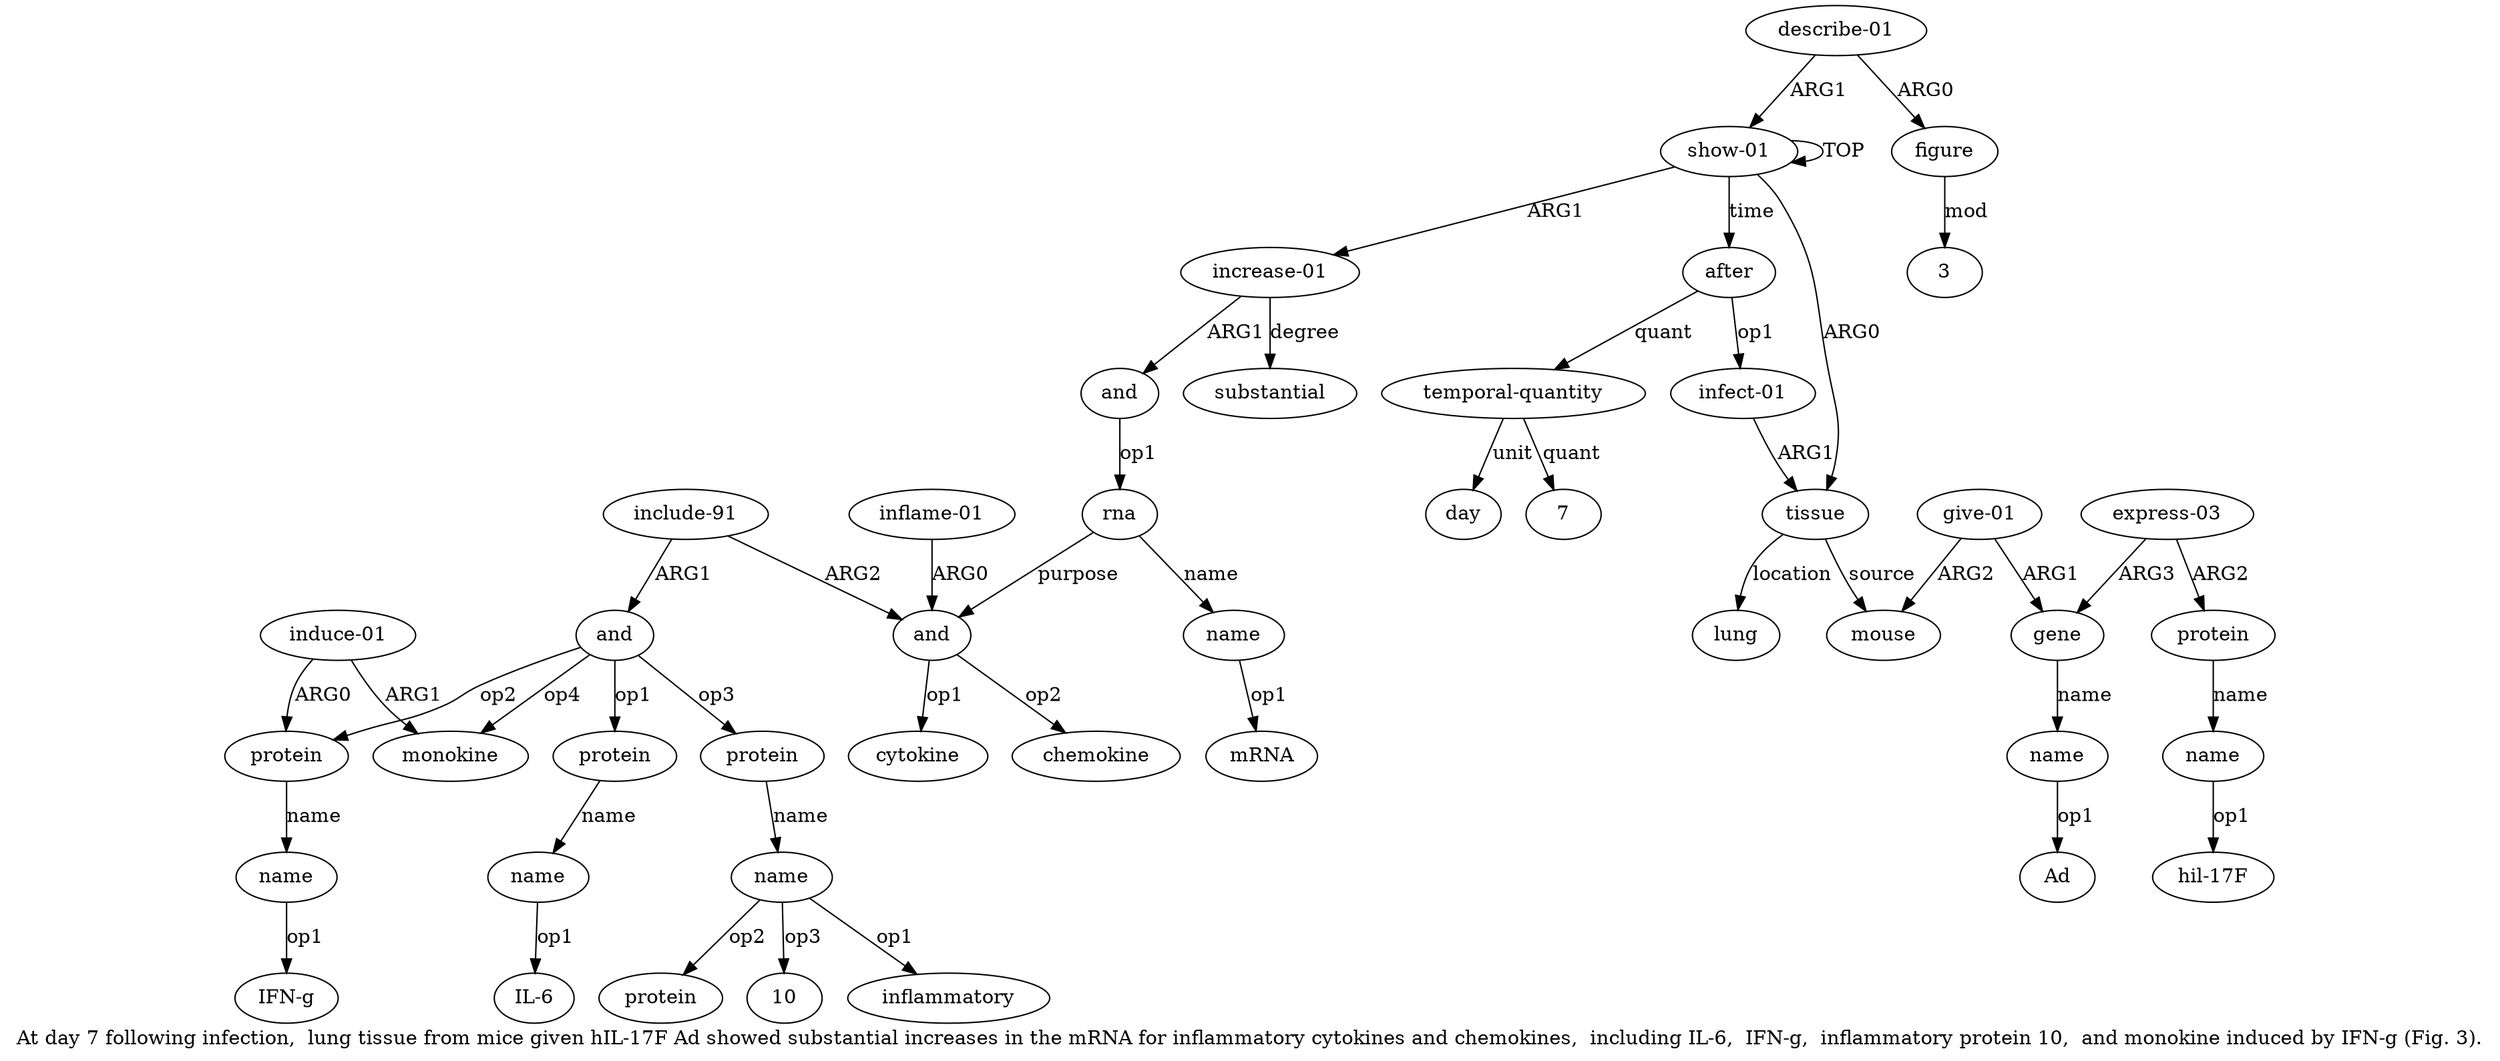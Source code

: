 digraph  {
	graph [label="At day 7 following infection,  lung tissue from mice given hIL-17F Ad showed substantial increases in the mRNA for inflammatory \
cytokines and chemokines,  including IL-6,  IFN-g,  inflammatory protein 10,  and monokine induced by IFN-g (Fig. 3)."];
	node [label="\N"];
	a20	 [color=black,
		gold_ind=20,
		gold_label=protein,
		label=protein,
		test_ind=20,
		test_label=protein];
	a21	 [color=black,
		gold_ind=21,
		gold_label=name,
		label=name,
		test_ind=21,
		test_label=name];
	a20 -> a21 [key=0,
	color=black,
	gold_label=name,
	label=name,
	test_label=name];
"a21 IL-6" [color=black,
	gold_ind=-1,
	gold_label="IL-6",
	label="IL-6",
	test_ind=-1,
	test_label="IL-6"];
a21 -> "a21 IL-6" [key=0,
color=black,
gold_label=op1,
label=op1,
test_label=op1];
a22 [color=black,
gold_ind=22,
gold_label=protein,
label=protein,
test_ind=22,
test_label=protein];
a23 [color=black,
gold_ind=23,
gold_label=name,
label=name,
test_ind=23,
test_label=name];
a22 -> a23 [key=0,
color=black,
gold_label=name,
label=name,
test_label=name];
"a23 IFN-g" [color=black,
gold_ind=-1,
gold_label="IFN-g",
label="IFN-g",
test_ind=-1,
test_label="IFN-g"];
a23 -> "a23 IFN-g" [key=0,
color=black,
gold_label=op1,
label=op1,
test_label=op1];
a24 [color=black,
gold_ind=24,
gold_label=protein,
label=protein,
test_ind=24,
test_label=protein];
a25 [color=black,
gold_ind=25,
gold_label=name,
label=name,
test_ind=25,
test_label=name];
a24 -> a25 [key=0,
color=black,
gold_label=name,
label=name,
test_label=name];
"a25 10" [color=black,
gold_ind=-1,
gold_label=10,
label=10,
test_ind=-1,
test_label=10];
a25 -> "a25 10" [key=0,
color=black,
gold_label=op3,
label=op3,
test_label=op3];
"a25 inflammatory" [color=black,
gold_ind=-1,
gold_label=inflammatory,
label=inflammatory,
test_ind=-1,
test_label=inflammatory];
a25 -> "a25 inflammatory" [key=0,
color=black,
gold_label=op1,
label=op1,
test_label=op1];
"a25 protein" [color=black,
gold_ind=-1,
gold_label=protein,
label=protein,
test_ind=-1,
test_label=protein];
a25 -> "a25 protein" [key=0,
color=black,
gold_label=op2,
label=op2,
test_label=op2];
a26 [color=black,
gold_ind=26,
gold_label=monokine,
label=monokine,
test_ind=26,
test_label=monokine];
a27 [color=black,
gold_ind=27,
gold_label="induce-01",
label="induce-01",
test_ind=27,
test_label="induce-01"];
a27 -> a22 [key=0,
color=black,
gold_label=ARG0,
label=ARG0,
test_label=ARG0];
a27 -> a26 [key=0,
color=black,
gold_label=ARG1,
label=ARG1,
test_label=ARG1];
a28 [color=black,
gold_ind=28,
gold_label=substantial,
label=substantial,
test_ind=28,
test_label=substantial];
a29 [color=black,
gold_ind=29,
gold_label="describe-01",
label="describe-01",
test_ind=29,
test_label="describe-01"];
a30 [color=black,
gold_ind=30,
gold_label=figure,
label=figure,
test_ind=30,
test_label=figure];
a29 -> a30 [key=0,
color=black,
gold_label=ARG0,
label=ARG0,
test_label=ARG0];
a0 [color=black,
gold_ind=0,
gold_label="show-01",
label="show-01",
test_ind=0,
test_label="show-01"];
a29 -> a0 [key=0,
color=black,
gold_label=ARG1,
label=ARG1,
test_label=ARG1];
a31 [color=black,
gold_ind=31,
gold_label=after,
label=after,
test_ind=31,
test_label=after];
a33 [color=black,
gold_ind=33,
gold_label="temporal-quantity",
label="temporal-quantity",
test_ind=33,
test_label="temporal-quantity"];
a31 -> a33 [key=0,
color=black,
gold_label=quant,
label=quant,
test_label=quant];
a32 [color=black,
gold_ind=32,
gold_label="infect-01",
label="infect-01",
test_ind=32,
test_label="infect-01"];
a31 -> a32 [key=0,
color=black,
gold_label=op1,
label=op1,
test_label=op1];
"a30 3" [color=black,
gold_ind=-1,
gold_label=3,
label=3,
test_ind=-1,
test_label=3];
a30 -> "a30 3" [key=0,
color=black,
gold_label=mod,
label=mod,
test_label=mod];
"a9 hil-17F" [color=black,
gold_ind=-1,
gold_label="hil-17F",
label="hil-17F",
test_ind=-1,
test_label="hil-17F"];
a34 [color=black,
gold_ind=34,
gold_label=day,
label=day,
test_ind=34,
test_label=day];
a33 -> a34 [key=0,
color=black,
gold_label=unit,
label=unit,
test_label=unit];
"a33 7" [color=black,
gold_ind=-1,
gold_label=7,
label=7,
test_ind=-1,
test_label=7];
a33 -> "a33 7" [key=0,
color=black,
gold_label=quant,
label=quant,
test_label=quant];
a1 [color=black,
gold_ind=1,
gold_label=tissue,
label=tissue,
test_ind=1,
test_label=tissue];
a32 -> a1 [key=0,
color=black,
gold_label=ARG1,
label=ARG1,
test_label=ARG1];
a15 [color=black,
gold_ind=15,
gold_label=cytokine,
label=cytokine,
test_ind=15,
test_label=cytokine];
a14 [color=black,
gold_ind=14,
gold_label=and,
label=and,
test_ind=14,
test_label=and];
a14 -> a15 [key=0,
color=black,
gold_label=op1,
label=op1,
test_label=op1];
a16 [color=black,
gold_ind=16,
gold_label=chemokine,
label=chemokine,
test_ind=16,
test_label=chemokine];
a14 -> a16 [key=0,
color=black,
gold_label=op2,
label=op2,
test_label=op2];
a17 [color=black,
gold_ind=17,
gold_label="inflame-01",
label="inflame-01",
test_ind=17,
test_label="inflame-01"];
a17 -> a14 [key=0,
color=black,
gold_label=ARG0,
label=ARG0,
test_label=ARG0];
a11 [color=black,
gold_ind=11,
gold_label=and,
label=and,
test_ind=11,
test_label=and];
a12 [color=black,
gold_ind=12,
gold_label=rna,
label=rna,
test_ind=12,
test_label=rna];
a11 -> a12 [key=0,
color=black,
gold_label=op1,
label=op1,
test_label=op1];
a10 [color=black,
gold_ind=10,
gold_label="increase-01",
label="increase-01",
test_ind=10,
test_label="increase-01"];
a10 -> a28 [key=0,
color=black,
gold_label=degree,
label=degree,
test_label=degree];
a10 -> a11 [key=0,
color=black,
gold_label=ARG1,
label=ARG1,
test_label=ARG1];
a13 [color=black,
gold_ind=13,
gold_label=name,
label=name,
test_ind=13,
test_label=name];
"a13 mRNA" [color=black,
gold_ind=-1,
gold_label=mRNA,
label=mRNA,
test_ind=-1,
test_label=mRNA];
a13 -> "a13 mRNA" [key=0,
color=black,
gold_label=op1,
label=op1,
test_label=op1];
a12 -> a14 [key=0,
color=black,
gold_label=purpose,
label=purpose,
test_label=purpose];
a12 -> a13 [key=0,
color=black,
gold_label=name,
label=name,
test_label=name];
a19 [color=black,
gold_ind=19,
gold_label=and,
label=and,
test_ind=19,
test_label=and];
a19 -> a20 [key=0,
color=black,
gold_label=op1,
label=op1,
test_label=op1];
a19 -> a22 [key=0,
color=black,
gold_label=op2,
label=op2,
test_label=op2];
a19 -> a24 [key=0,
color=black,
gold_label=op3,
label=op3,
test_label=op3];
a19 -> a26 [key=0,
color=black,
gold_label=op4,
label=op4,
test_label=op4];
a18 [color=black,
gold_ind=18,
gold_label="include-91",
label="include-91",
test_ind=18,
test_label="include-91"];
a18 -> a14 [key=0,
color=black,
gold_label=ARG2,
label=ARG2,
test_label=ARG2];
a18 -> a19 [key=0,
color=black,
gold_label=ARG1,
label=ARG1,
test_label=ARG1];
a3 [color=black,
gold_ind=3,
gold_label=mouse,
label=mouse,
test_ind=3,
test_label=mouse];
a1 -> a3 [key=0,
color=black,
gold_label=source,
label=source,
test_label=source];
a2 [color=black,
gold_ind=2,
gold_label=lung,
label=lung,
test_ind=2,
test_label=lung];
a1 -> a2 [key=0,
color=black,
gold_label=location,
label=location,
test_label=location];
a0 -> a31 [key=0,
color=black,
gold_label=time,
label=time,
test_label=time];
a0 -> a10 [key=0,
color=black,
gold_label=ARG1,
label=ARG1,
test_label=ARG1];
a0 -> a1 [key=0,
color=black,
gold_label=ARG0,
label=ARG0,
test_label=ARG0];
a0 -> a0 [key=0,
color=black,
gold_label=TOP,
label=TOP,
test_label=TOP];
a5 [color=black,
gold_ind=5,
gold_label=gene,
label=gene,
test_ind=5,
test_label=gene];
a6 [color=black,
gold_ind=6,
gold_label=name,
label=name,
test_ind=6,
test_label=name];
a5 -> a6 [key=0,
color=black,
gold_label=name,
label=name,
test_label=name];
a4 [color=black,
gold_ind=4,
gold_label="give-01",
label="give-01",
test_ind=4,
test_label="give-01"];
a4 -> a3 [key=0,
color=black,
gold_label=ARG2,
label=ARG2,
test_label=ARG2];
a4 -> a5 [key=0,
color=black,
gold_label=ARG1,
label=ARG1,
test_label=ARG1];
a7 [color=black,
gold_ind=7,
gold_label="express-03",
label="express-03",
test_ind=7,
test_label="express-03"];
a7 -> a5 [key=0,
color=black,
gold_label=ARG3,
label=ARG3,
test_label=ARG3];
a8 [color=black,
gold_ind=8,
gold_label=protein,
label=protein,
test_ind=8,
test_label=protein];
a7 -> a8 [key=0,
color=black,
gold_label=ARG2,
label=ARG2,
test_label=ARG2];
"a6 Ad" [color=black,
gold_ind=-1,
gold_label=Ad,
label=Ad,
test_ind=-1,
test_label=Ad];
a6 -> "a6 Ad" [key=0,
color=black,
gold_label=op1,
label=op1,
test_label=op1];
a9 [color=black,
gold_ind=9,
gold_label=name,
label=name,
test_ind=9,
test_label=name];
a9 -> "a9 hil-17F" [key=0,
color=black,
gold_label=op1,
label=op1,
test_label=op1];
a8 -> a9 [key=0,
color=black,
gold_label=name,
label=name,
test_label=name];
}
